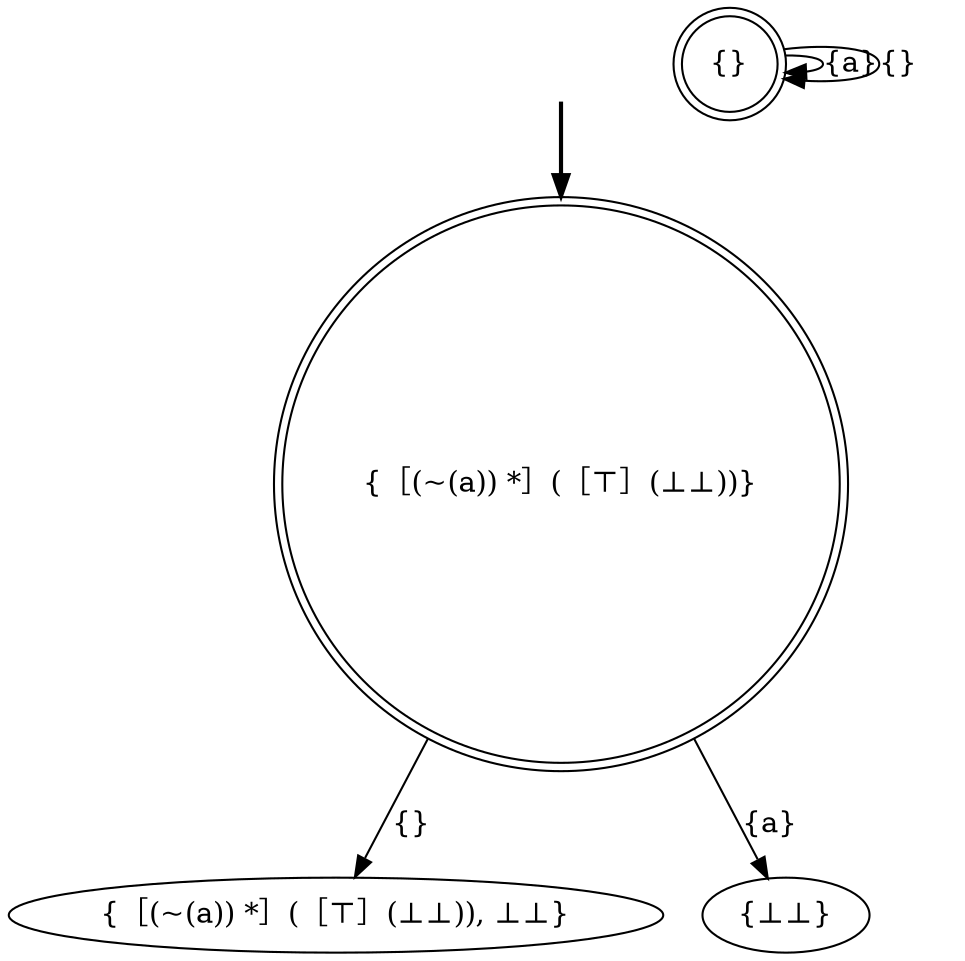 digraph {
	fake0 [style=invisible]
	"{［(~(a)) *］(［⊤］(⊥⊥))}" [root=true shape=doublecircle]
	"{［(~(a)) *］(［⊤］(⊥⊥)), ⊥⊥}"
	"{⊥⊥}"
	"{}" [shape=doublecircle]
	fake0 -> "{［(~(a)) *］(［⊤］(⊥⊥))}" [style=bold]
	"{}" -> "{}" [label="{a}"]
	"{［(~(a)) *］(［⊤］(⊥⊥))}" -> "{［(~(a)) *］(［⊤］(⊥⊥)), ⊥⊥}" [label="{}"]
	"{}" -> "{}" [label="{}"]
	"{［(~(a)) *］(［⊤］(⊥⊥))}" -> "{⊥⊥}" [label="{a}"]
}
